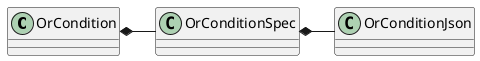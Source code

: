 @startuml
'https://plantuml.com/class-diagram

class OrCondition

OrCondition *- OrConditionSpec
OrConditionSpec *- OrConditionJson

@enduml

